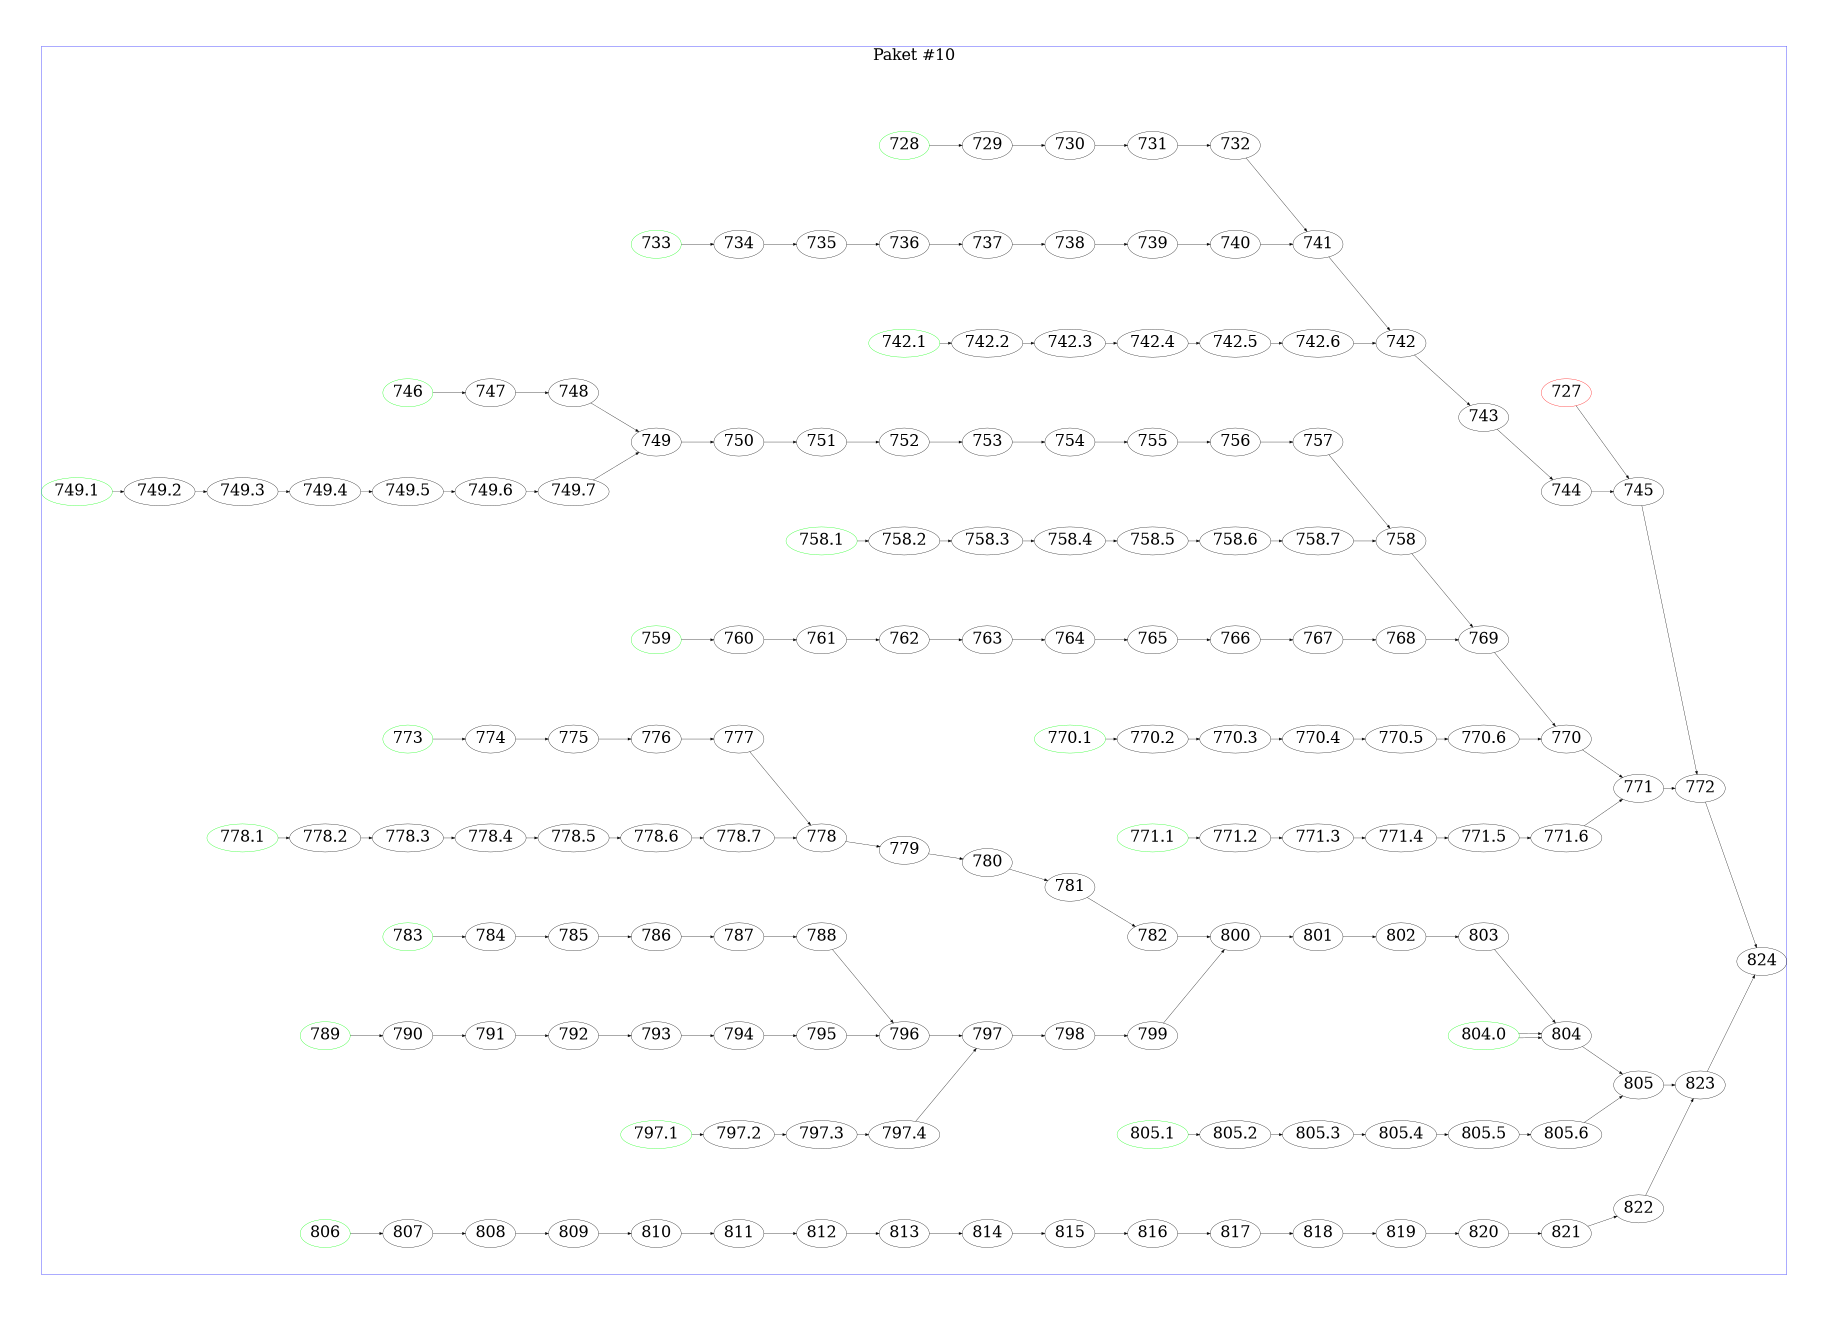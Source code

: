 digraph paket10 {
    rankdir=LR;
    ratio="fill";
    size="11.7,8.3!";
    margin=0.25;
    fontsize="48";
    node [fontsize="48"];

727 [color=red];
    728 [color=green];
733 [color=green];
742.1 [color=green];
746 [color=green];
749.1 [color=green];
758.1 [color=green];
759 [color=green];
770.1 [color=green];
771.1 [color=green];
773 [color=green];
778.1 [color=green];
783 [color=green];
789 [color=green];
797.1 [color=green];
804.0 [color=green];
805.1 [color=green];
806 [color=green];

    subgraph cluster_10 {
        label = "Paket #10"
        color = blue

        727 -> 745;
        728 -> 729 -> 730 -> 731 -> 732 -> 741;
        733 -> 734 -> 735 -> 736 -> 737 -> 738 -> 739 -> 740 -> 741 -> 742;
        742.1 -> 742.2 -> 742.3 -> 742.4 -> 742.5 -> 742.6 -> 742 -> 743 -> 744 -> 745 -> 772;
        746 -> 747 -> 748 -> 749;
        749.1 -> 749.2 -> 749.3 -> 749.4 -> 749.5 -> 749.6 -> 749.7 -> 749 -> 750 -> 751 -> 752 -> 753 -> 754 -> 755 -> 756 -> 757 -> 758;
        758.1 -> 758.2 -> 758.3 -> 758.4 -> 758.5 -> 758.6 -> 758.7 -> 758 -> 769;
        759 -> 760 -> 761 -> 762 -> 763 -> 764 -> 765 -> 766 -> 767 -> 768 -> 769 -> 770;
        770.1 -> 770.2 -> 770.3 -> 770.4 -> 770.5 -> 770.6 -> 770 -> 771;
        771.1 -> 771.2 -> 771.3 -> 771.4 -> 771.5 -> 771.6 -> 771 -> 772 -> 824;

        773 -> 774 -> 775 -> 776 -> 777 -> 778;
        778.1 -> 778.2 -> 778.3 -> 778.4 -> 778.5 -> 778.6 -> 778.7 -> 778 -> 779 -> 780 -> 781 -> 782 -> 800;
        783 -> 784 -> 785 -> 786 -> 787 -> 788 -> 796;
        789 -> 790 -> 791 -> 792 -> 793 -> 794 -> 795 -> 796 -> 797;
        797.1 -> 797.2 -> 797.3 -> 797.4 -> 797 -> 798 -> 799 -> 800 -> 801 -> 802 -> 803 -> 804;

        804.0 -> 804;

        804.0 -> 804 -> 805;
        805.1 -> 805.2 -> 805.3 -> 805.4 -> 805.5 -> 805.6 -> 805 -> 823;
        806 -> 807 -> 808 -> 809 -> 810 -> 811 -> 812 -> 813 -> 814 -> 815 -> 816 -> 817 -> 818 -> 819 -> 820 -> 821 -> 822 -> 823 -> 824;
    }
}

